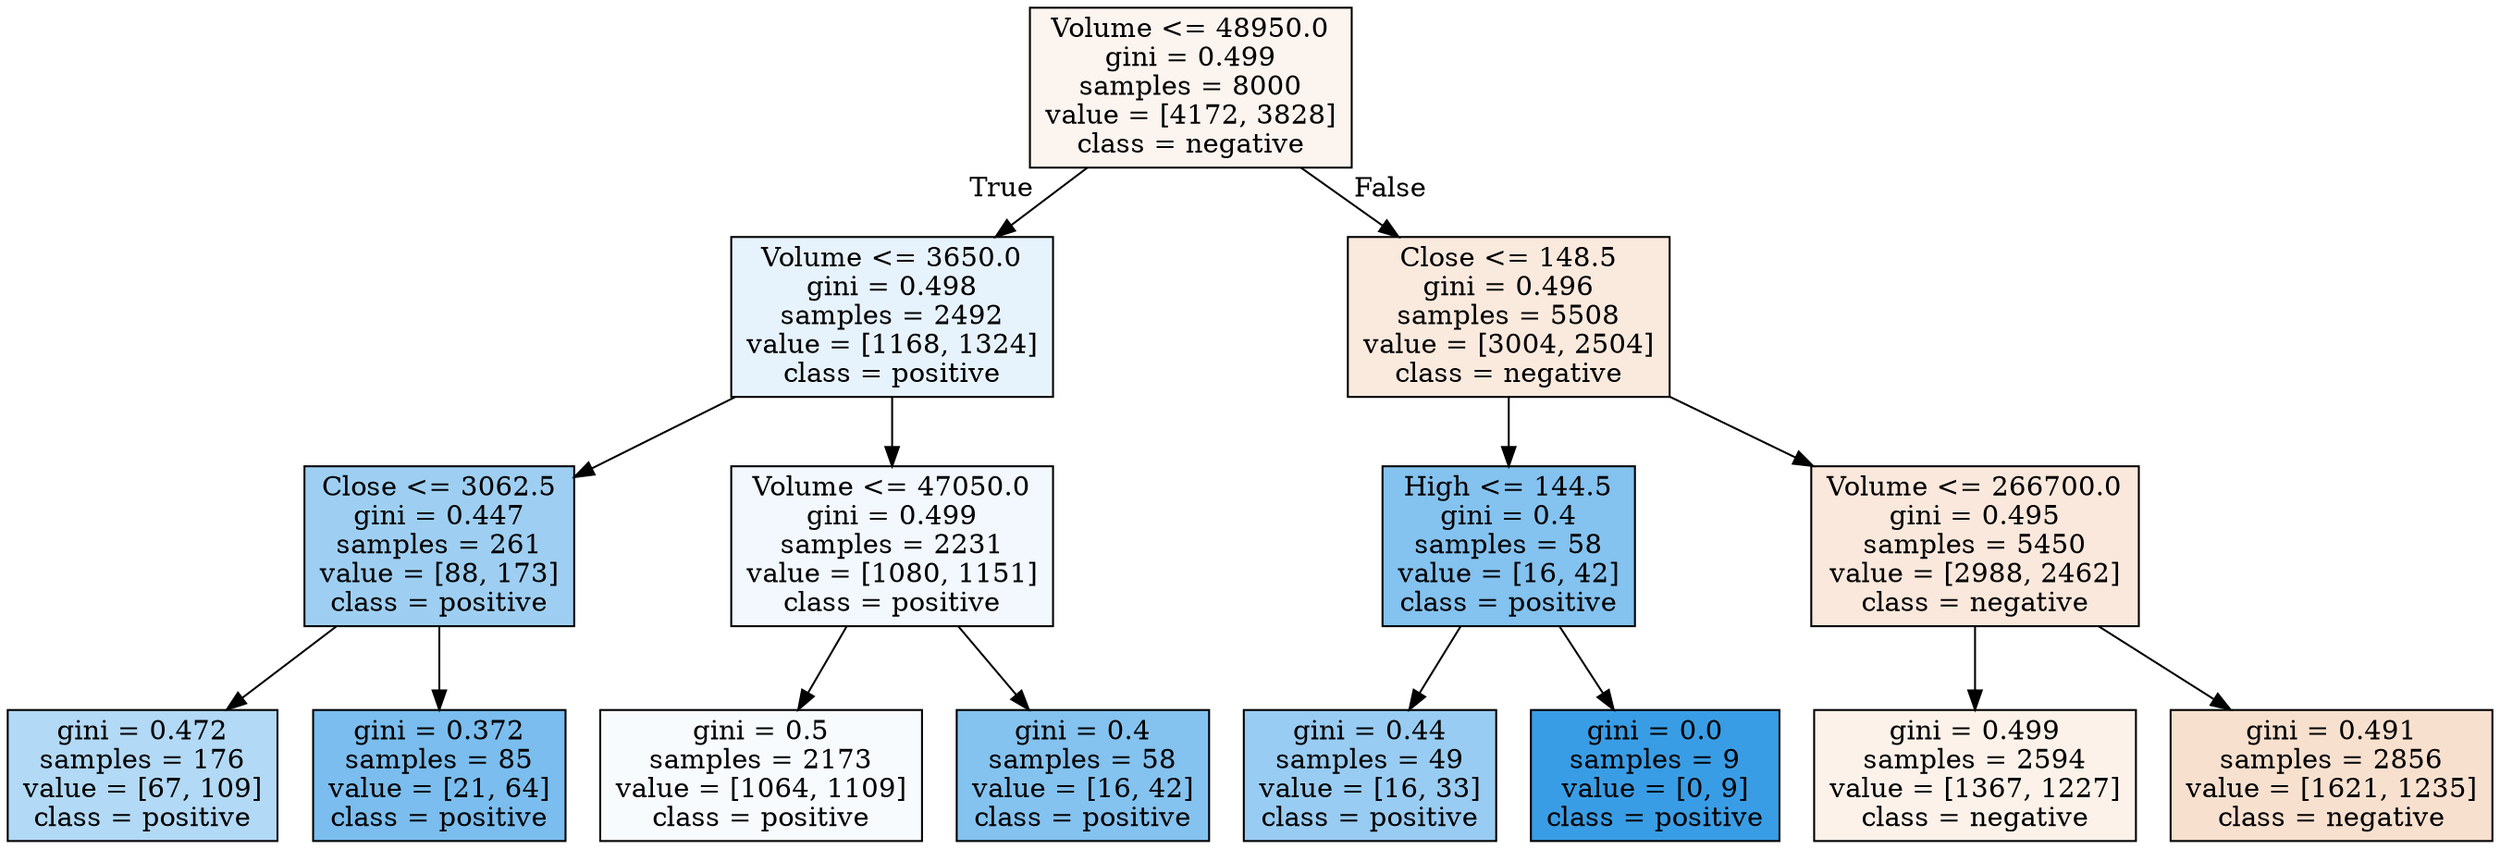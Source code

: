 digraph Tree {
node [shape=box, style="filled", color="black"] ;
graph [ranksep=equally, splines=polyline] ;
0 [label="Volume <= 48950.0\ngini = 0.499\nsamples = 8000\nvalue = [4172, 3828]\nclass = negative", fillcolor="#e5813915"] ;
1 [label="Volume <= 3650.0\ngini = 0.498\nsamples = 2492\nvalue = [1168, 1324]\nclass = positive", fillcolor="#399de51e"] ;
0 -> 1 [labeldistance=2.5, labelangle=45, headlabel="True"] ;
2 [label="Close <= 3062.5\ngini = 0.447\nsamples = 261\nvalue = [88, 173]\nclass = positive", fillcolor="#399de57d"] ;
1 -> 2 ;
3 [label="gini = 0.472\nsamples = 176\nvalue = [67, 109]\nclass = positive", fillcolor="#399de562"] ;
2 -> 3 ;
4 [label="gini = 0.372\nsamples = 85\nvalue = [21, 64]\nclass = positive", fillcolor="#399de5ab"] ;
2 -> 4 ;
5 [label="Volume <= 47050.0\ngini = 0.499\nsamples = 2231\nvalue = [1080, 1151]\nclass = positive", fillcolor="#399de510"] ;
1 -> 5 ;
6 [label="gini = 0.5\nsamples = 2173\nvalue = [1064, 1109]\nclass = positive", fillcolor="#399de50a"] ;
5 -> 6 ;
7 [label="gini = 0.4\nsamples = 58\nvalue = [16, 42]\nclass = positive", fillcolor="#399de59e"] ;
5 -> 7 ;
8 [label="Close <= 148.5\ngini = 0.496\nsamples = 5508\nvalue = [3004, 2504]\nclass = negative", fillcolor="#e581392a"] ;
0 -> 8 [labeldistance=2.5, labelangle=-45, headlabel="False"] ;
9 [label="High <= 144.5\ngini = 0.4\nsamples = 58\nvalue = [16, 42]\nclass = positive", fillcolor="#399de59e"] ;
8 -> 9 ;
10 [label="gini = 0.44\nsamples = 49\nvalue = [16, 33]\nclass = positive", fillcolor="#399de583"] ;
9 -> 10 ;
11 [label="gini = 0.0\nsamples = 9\nvalue = [0, 9]\nclass = positive", fillcolor="#399de5ff"] ;
9 -> 11 ;
12 [label="Volume <= 266700.0\ngini = 0.495\nsamples = 5450\nvalue = [2988, 2462]\nclass = negative", fillcolor="#e581392d"] ;
8 -> 12 ;
13 [label="gini = 0.499\nsamples = 2594\nvalue = [1367, 1227]\nclass = negative", fillcolor="#e581391a"] ;
12 -> 13 ;
14 [label="gini = 0.491\nsamples = 2856\nvalue = [1621, 1235]\nclass = negative", fillcolor="#e581393d"] ;
12 -> 14 ;
{rank=same ; 0} ;
{rank=same ; 1; 8} ;
{rank=same ; 2; 5; 9; 12} ;
{rank=same ; 3; 4; 6; 7; 10; 11; 13; 14} ;
}